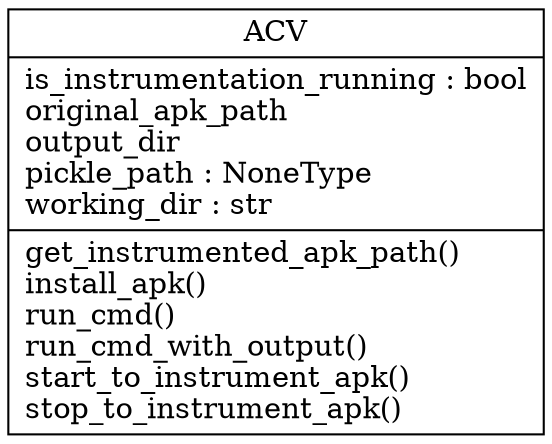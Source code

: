 digraph "classes_acv" {
charset="utf-8"
rankdir=BT
"0" [label="{ACV|is_instrumentation_running : bool\loriginal_apk_path\loutput_dir\lpickle_path : NoneType\lworking_dir : str\l|get_instrumented_apk_path()\linstall_apk()\lrun_cmd()\lrun_cmd_with_output()\lstart_to_instrument_apk()\lstop_to_instrument_apk()\l}", shape="record"];
}
